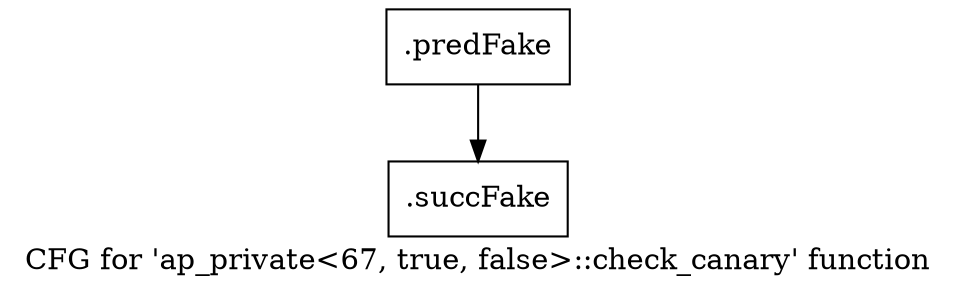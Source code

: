 digraph "CFG for 'ap_private\<67, true, false\>::check_canary' function" {
	label="CFG for 'ap_private\<67, true, false\>::check_canary' function";

	Node0x5f09890 [shape=record,filename="",linenumber="",label="{.predFake}"];
	Node0x5f09890 -> Node0x62f5280[ callList="" memoryops="" filename="/mnt/xilinx/Vitis_HLS/2021.2/include/etc/ap_private.h" execusionnum="14"];
	Node0x62f5280 [shape=record,filename="/mnt/xilinx/Vitis_HLS/2021.2/include/etc/ap_private.h",linenumber="3251",label="{.succFake}"];
}
